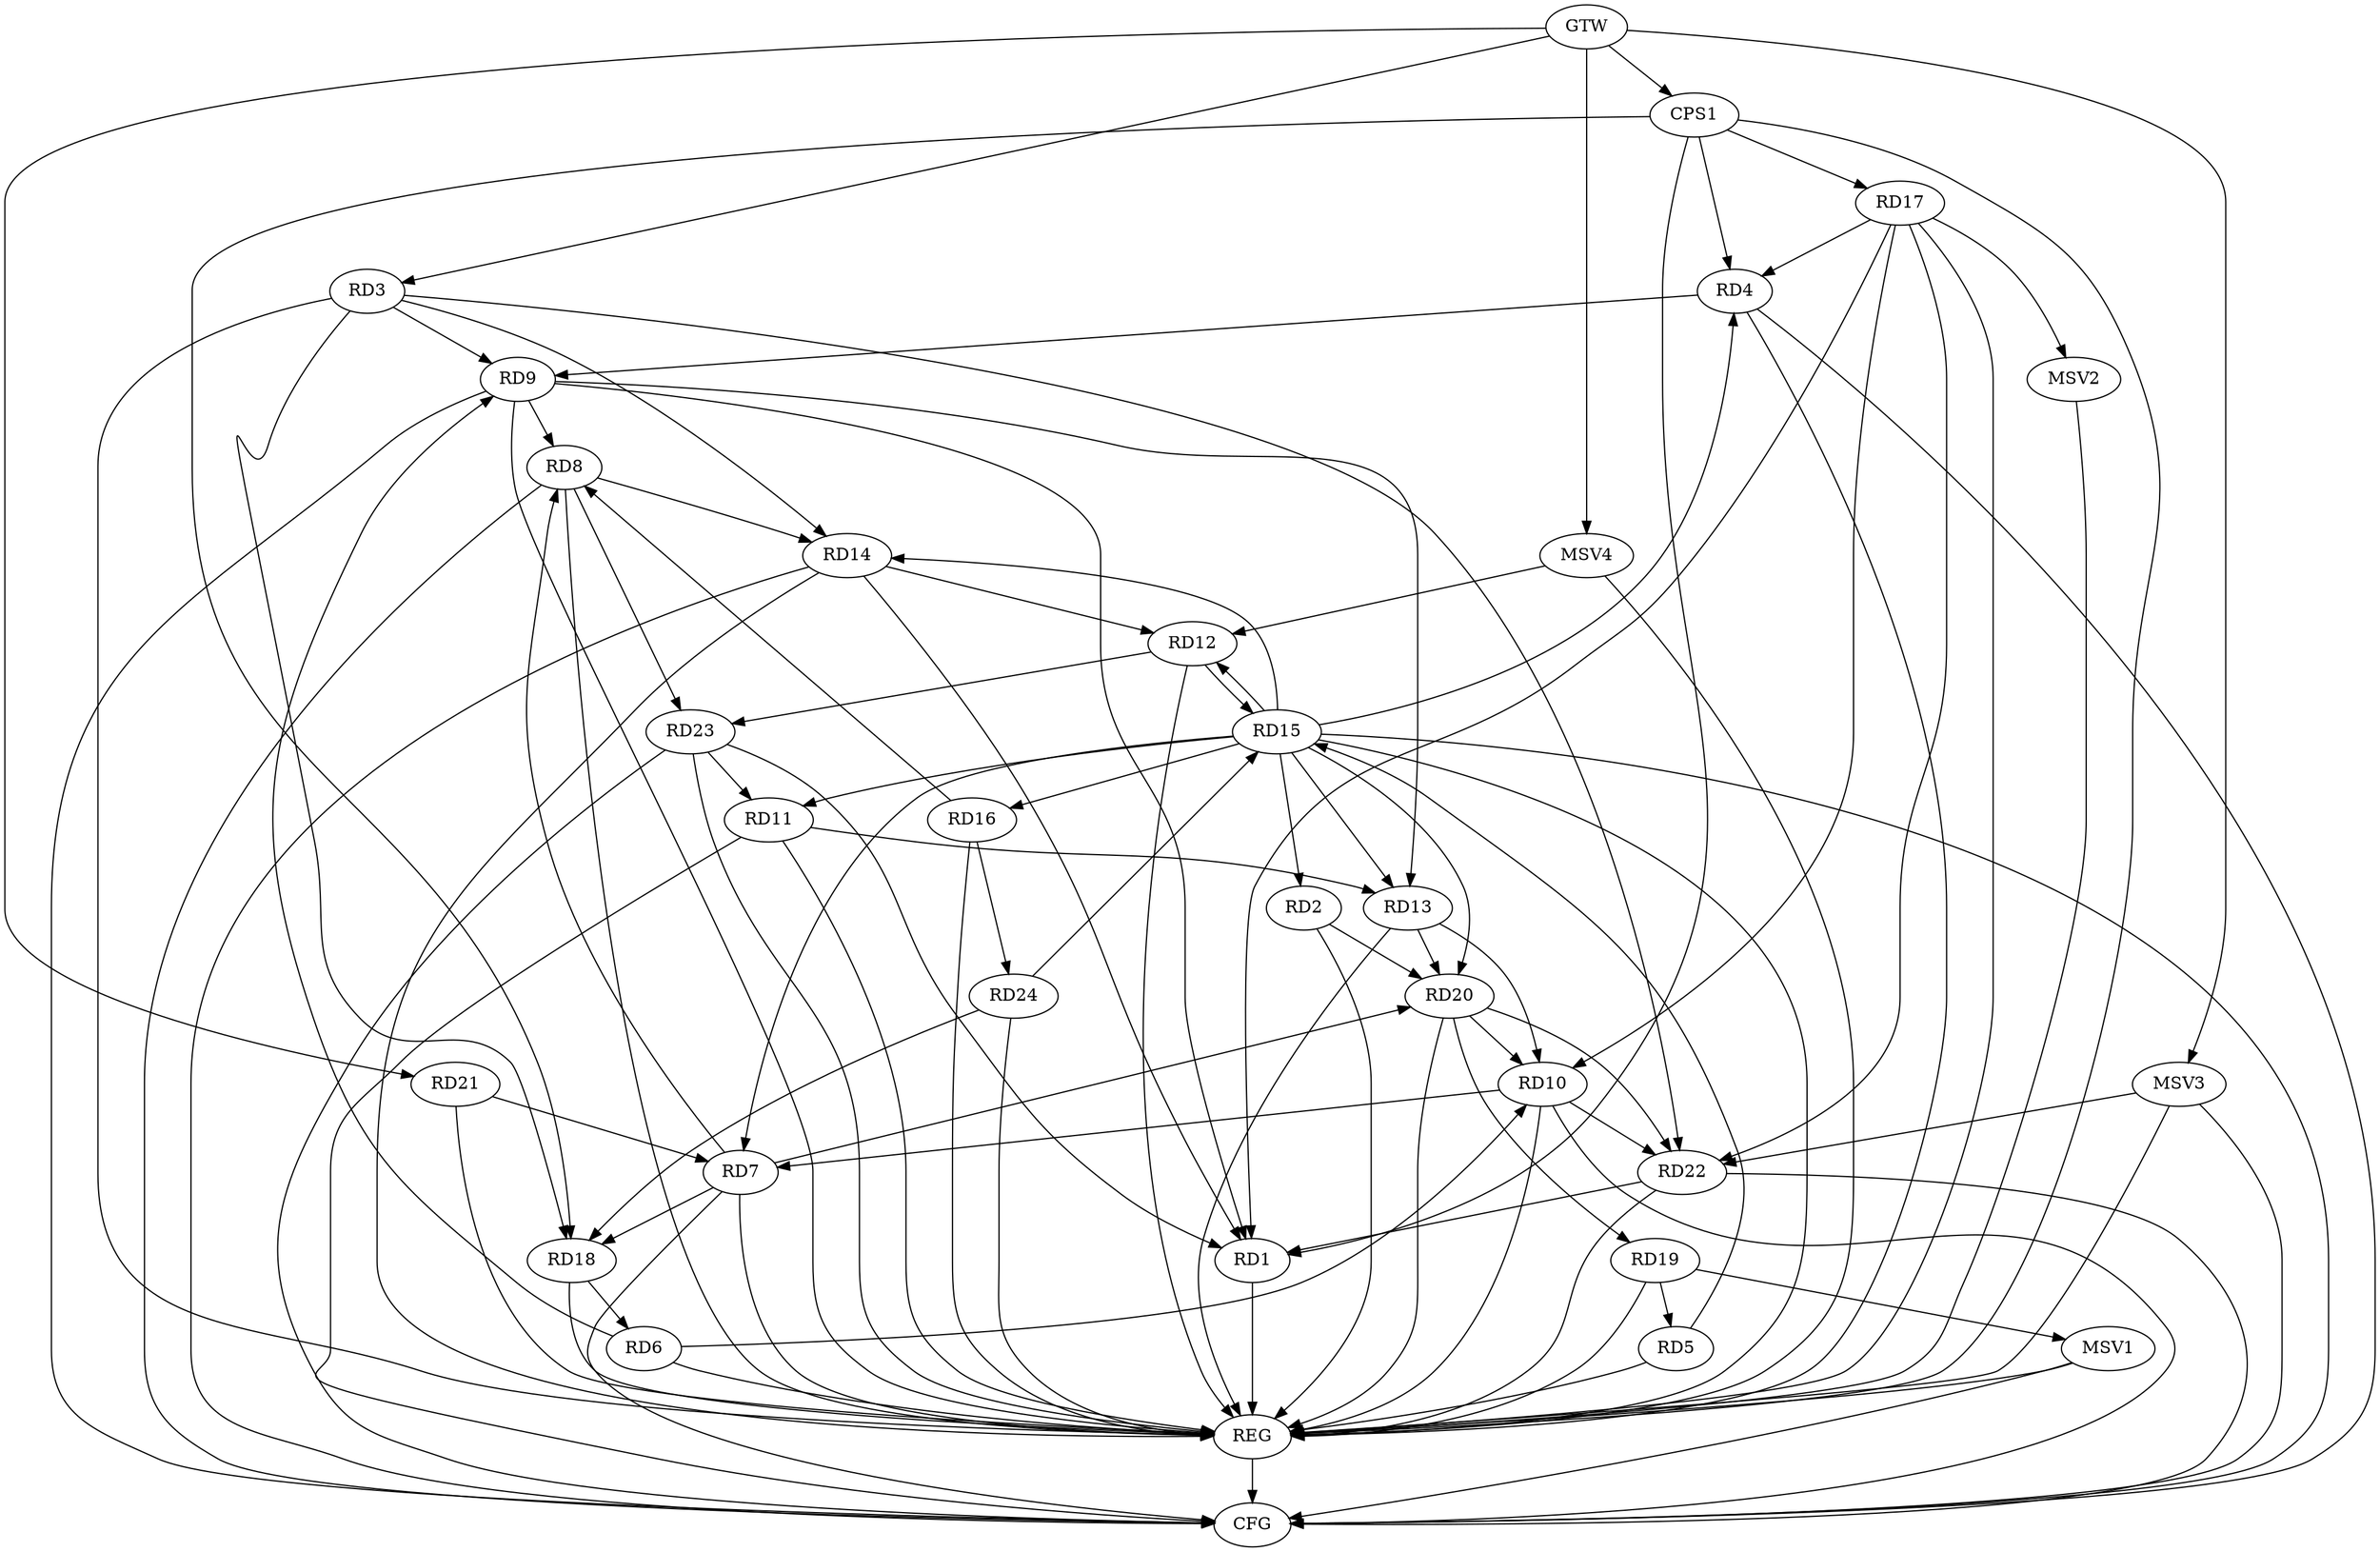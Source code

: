 strict digraph G {
  RD1 [ label="RD1" ];
  RD2 [ label="RD2" ];
  RD3 [ label="RD3" ];
  RD4 [ label="RD4" ];
  RD5 [ label="RD5" ];
  RD6 [ label="RD6" ];
  RD7 [ label="RD7" ];
  RD8 [ label="RD8" ];
  RD9 [ label="RD9" ];
  RD10 [ label="RD10" ];
  RD11 [ label="RD11" ];
  RD12 [ label="RD12" ];
  RD13 [ label="RD13" ];
  RD14 [ label="RD14" ];
  RD15 [ label="RD15" ];
  RD16 [ label="RD16" ];
  RD17 [ label="RD17" ];
  RD18 [ label="RD18" ];
  RD19 [ label="RD19" ];
  RD20 [ label="RD20" ];
  RD21 [ label="RD21" ];
  RD22 [ label="RD22" ];
  RD23 [ label="RD23" ];
  RD24 [ label="RD24" ];
  CPS1 [ label="CPS1" ];
  GTW [ label="GTW" ];
  REG [ label="REG" ];
  CFG [ label="CFG" ];
  MSV1 [ label="MSV1" ];
  MSV2 [ label="MSV2" ];
  MSV3 [ label="MSV3" ];
  MSV4 [ label="MSV4" ];
  RD9 -> RD1;
  RD14 -> RD1;
  RD17 -> RD1;
  RD22 -> RD1;
  RD23 -> RD1;
  RD2 -> RD20;
  RD3 -> RD9;
  RD3 -> RD14;
  RD3 -> RD18;
  RD3 -> RD22;
  RD4 -> RD9;
  RD15 -> RD4;
  RD17 -> RD4;
  RD5 -> RD15;
  RD19 -> RD5;
  RD6 -> RD9;
  RD6 -> RD10;
  RD18 -> RD6;
  RD7 -> RD8;
  RD10 -> RD7;
  RD15 -> RD7;
  RD7 -> RD18;
  RD7 -> RD20;
  RD21 -> RD7;
  RD9 -> RD8;
  RD8 -> RD14;
  RD16 -> RD8;
  RD8 -> RD23;
  RD9 -> RD13;
  RD13 -> RD10;
  RD17 -> RD10;
  RD20 -> RD10;
  RD10 -> RD22;
  RD11 -> RD13;
  RD23 -> RD11;
  RD14 -> RD12;
  RD12 -> RD15;
  RD12 -> RD23;
  RD15 -> RD13;
  RD13 -> RD20;
  RD15 -> RD14;
  RD15 -> RD16;
  RD24 -> RD15;
  RD16 -> RD24;
  RD17 -> RD22;
  RD24 -> RD18;
  RD20 -> RD19;
  RD20 -> RD22;
  CPS1 -> RD1;
  CPS1 -> RD17;
  CPS1 -> RD18;
  CPS1 -> RD4;
  GTW -> RD3;
  GTW -> RD21;
  GTW -> CPS1;
  RD1 -> REG;
  RD2 -> REG;
  RD3 -> REG;
  RD4 -> REG;
  RD5 -> REG;
  RD6 -> REG;
  RD7 -> REG;
  RD8 -> REG;
  RD9 -> REG;
  RD10 -> REG;
  RD11 -> REG;
  RD12 -> REG;
  RD13 -> REG;
  RD14 -> REG;
  RD15 -> REG;
  RD16 -> REG;
  RD17 -> REG;
  RD18 -> REG;
  RD19 -> REG;
  RD20 -> REG;
  RD21 -> REG;
  RD22 -> REG;
  RD23 -> REG;
  RD24 -> REG;
  CPS1 -> REG;
  RD23 -> CFG;
  RD8 -> CFG;
  RD10 -> CFG;
  RD14 -> CFG;
  RD7 -> CFG;
  RD22 -> CFG;
  RD9 -> CFG;
  RD11 -> CFG;
  RD4 -> CFG;
  REG -> CFG;
  RD15 -> CFG;
  RD15 -> RD20;
  RD15 -> RD11;
  RD15 -> RD12;
  RD15 -> RD2;
  RD19 -> MSV1;
  MSV1 -> REG;
  MSV1 -> CFG;
  RD17 -> MSV2;
  MSV2 -> REG;
  MSV3 -> RD22;
  GTW -> MSV3;
  MSV3 -> REG;
  MSV3 -> CFG;
  MSV4 -> RD12;
  GTW -> MSV4;
  MSV4 -> REG;
}
